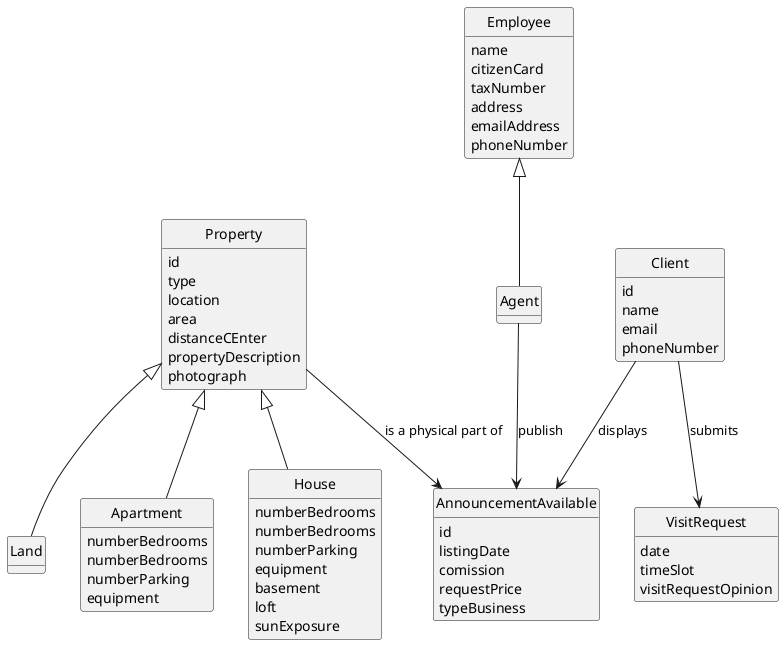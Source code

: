 @startuml
skinparam monochrome true
skinparam packageStyle rectangle
skinparam shadowing false
'skinparam linetype ortho
'left to right direction
skinparam classAttributeIconSize 0
hide circle
hide methods

class Property{
    id
    type
    location
    area
    distanceCEnter
    propertyDescription
    photograph
}

class Agent{}



class Client{
    id
    name
    email
    phoneNumber
}

class Land{

}

class Apartment{
    numberBedrooms
    numberBedrooms
    numberParking
    equipment
}

class House{
    numberBedrooms
    numberBedrooms
    numberParking
    equipment
    basement
    loft
    sunExposure
}

class Employee{
    name
    citizenCard
    taxNumber
    address
    emailAddress
    phoneNumber
}

class AnnouncementAvailable{
    id
    listingDate
    comission
    requestPrice
    typeBusiness
}

class VisitRequest{
    date
    timeSlot
    visitRequestOpinion
}
Property --> AnnouncementAvailable:is a physical part of
Client --> AnnouncementAvailable:displays
Client -->VisitRequest:submits
Agent --> AnnouncementAvailable:publish
Property <|-- Land
Property <|-- Apartment
Property <|-- House
Employee <|-- Agent
@enduml